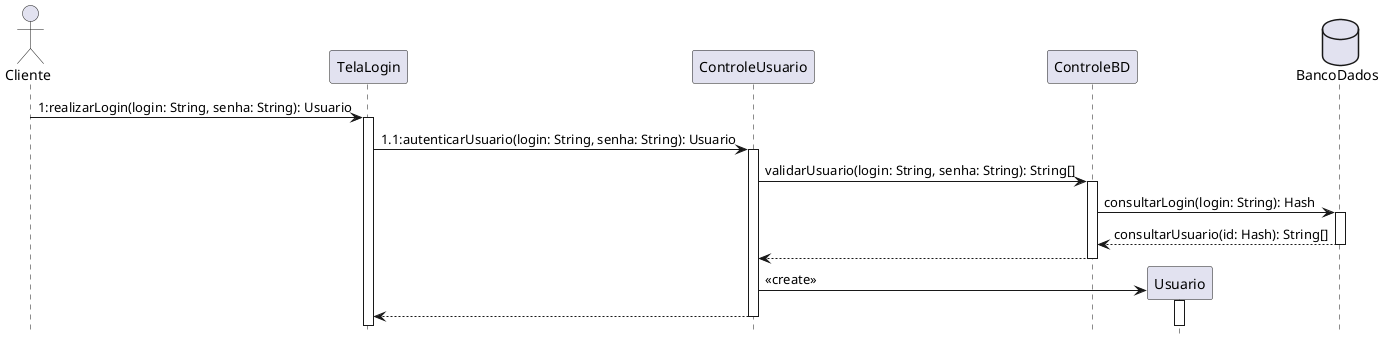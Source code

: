 @startuml
hide footbox

actor Cliente as cliente
participant TelaLogin as tela_login
participant ControleUsuario as controle_usuario
participant ControleBD as controle_bd
participant Usuario as usuario
database BancoDados as bd

cliente -> tela_login: 1:realizarLogin(login: String, senha: String): Usuario
activate tela_login

tela_login -> controle_usuario: 1.1:autenticarUsuario(login: String, senha: String): Usuario
activate controle_usuario

controle_usuario -> controle_bd: validarUsuario(login: String, senha: String): String[]
activate controle_bd

controle_bd -> bd: consultarLogin(login: String): Hash
activate bd

bd --> controle_bd: consultarUsuario(id: Hash): String[]
deactivate bd

controle_bd --> controle_usuario
deactivate controle_bd

controle_usuario -> usuario **: <<create>>
activate usuario

controle_usuario --> tela_login
deactivate controle_usuario


@enduml